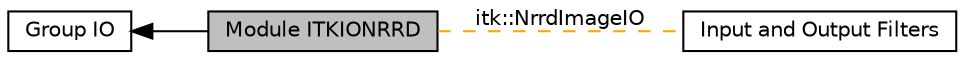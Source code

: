 digraph "Module ITKIONRRD"
{
  edge [fontname="Helvetica",fontsize="10",labelfontname="Helvetica",labelfontsize="10"];
  node [fontname="Helvetica",fontsize="10",shape=box];
  rankdir=LR;
  Node2 [label="Group IO",height=0.2,width=0.4,color="black", fillcolor="white", style="filled",URL="$group__Group-IO.html",tooltip=" "];
  Node3 [label="Input and Output Filters",height=0.2,width=0.4,color="black", fillcolor="white", style="filled",URL="$group__IOFilters.html",tooltip=" "];
  Node1 [label="Module ITKIONRRD",height=0.2,width=0.4,color="black", fillcolor="grey75", style="filled", fontcolor="black",tooltip=" "];
  Node2->Node1 [shape=plaintext, dir="back", style="solid"];
  Node1->Node3 [shape=plaintext, label="itk::NrrdImageIO", color="orange", dir="none", style="dashed"];
}
